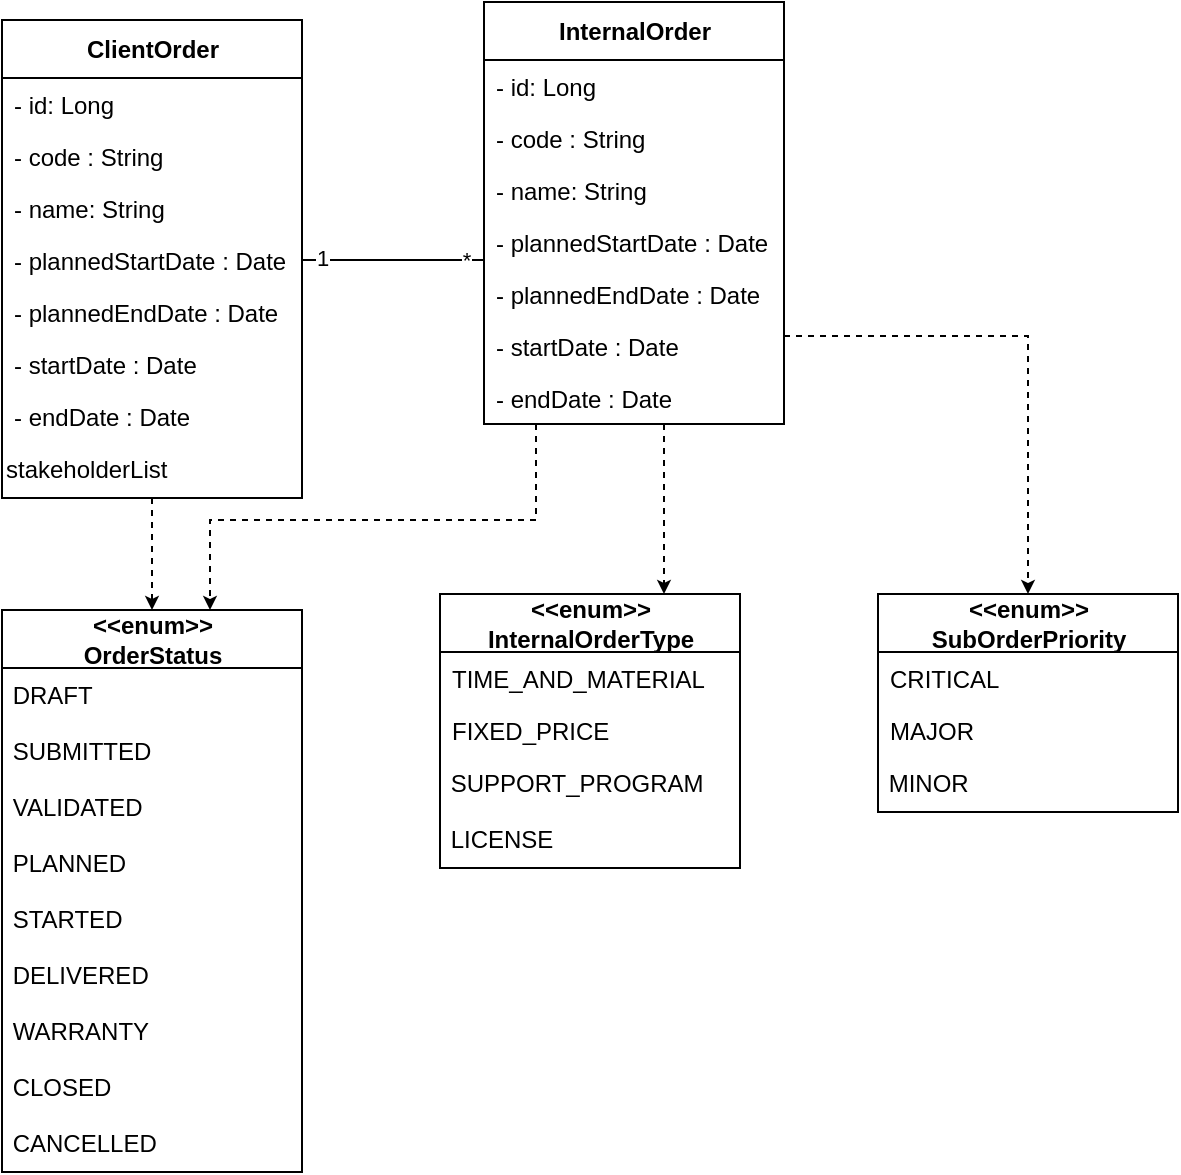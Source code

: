 <mxfile version="17.2.4" type="github">
  <diagram id="EuR3VpArMFBvW40rfFiC" name="Page-1">
    <mxGraphModel dx="595" dy="351" grid="0" gridSize="10" guides="1" tooltips="1" connect="1" arrows="1" fold="1" page="1" pageScale="1" pageWidth="827" pageHeight="1169" math="0" shadow="0">
      <root>
        <mxCell id="0" />
        <mxCell id="1" parent="0" />
        <mxCell id="rL0a_qPyrD0AK3357CQ7-1" value="&lt;b&gt;InternalOrder&lt;/b&gt;" style="swimlane;fontStyle=0;align=center;verticalAlign=middle;childLayout=stackLayout;horizontal=1;startSize=29;horizontalStack=0;resizeParent=1;resizeParentMax=0;resizeLast=0;collapsible=0;marginBottom=0;html=1;fontSize=12;labelPosition=center;verticalLabelPosition=middle;container=0;strokeColor=default;swimlaneLine=1;rounded=0;shadow=0;glass=0;sketch=0;perimeterSpacing=0;" parent="1" vertex="1">
          <mxGeometry x="394" y="203" width="150" height="211" as="geometry" />
        </mxCell>
        <mxCell id="rL0a_qPyrD0AK3357CQ7-2" value="- id: Long" style="text;strokeColor=none;fillColor=none;align=left;verticalAlign=top;spacingLeft=4;spacingRight=4;overflow=hidden;rotatable=0;points=[[0,0.5],[1,0.5]];portConstraint=eastwest;container=0;fontStyle=0" parent="rL0a_qPyrD0AK3357CQ7-1" vertex="1">
          <mxGeometry y="29" width="150" height="26" as="geometry" />
        </mxCell>
        <mxCell id="rL0a_qPyrD0AK3357CQ7-3" value="- code : String" style="text;strokeColor=none;fillColor=none;align=left;verticalAlign=top;spacingLeft=4;spacingRight=4;overflow=hidden;rotatable=0;points=[[0,0.5],[1,0.5]];portConstraint=eastwest;container=0;fontStyle=0" parent="rL0a_qPyrD0AK3357CQ7-1" vertex="1">
          <mxGeometry y="55" width="150" height="26" as="geometry" />
        </mxCell>
        <mxCell id="rL0a_qPyrD0AK3357CQ7-4" value="- name: String" style="text;strokeColor=none;fillColor=none;align=left;verticalAlign=top;spacingLeft=4;spacingRight=4;overflow=hidden;rotatable=0;points=[[0,0.5],[1,0.5]];portConstraint=eastwest;container=0;fontStyle=0" parent="rL0a_qPyrD0AK3357CQ7-1" vertex="1">
          <mxGeometry y="81" width="150" height="26" as="geometry" />
        </mxCell>
        <mxCell id="rL0a_qPyrD0AK3357CQ7-5" value="- plannedStartDate : Date" style="text;strokeColor=none;fillColor=none;align=left;verticalAlign=top;spacingLeft=4;spacingRight=4;overflow=hidden;rotatable=0;points=[[0,0.5],[1,0.5]];portConstraint=eastwest;container=0;fontStyle=0" parent="rL0a_qPyrD0AK3357CQ7-1" vertex="1">
          <mxGeometry y="107" width="150" height="26" as="geometry" />
        </mxCell>
        <mxCell id="rL0a_qPyrD0AK3357CQ7-6" value="- plannedEndDate : Date" style="text;strokeColor=none;fillColor=none;align=left;verticalAlign=top;spacingLeft=4;spacingRight=4;overflow=hidden;rotatable=0;points=[[0,0.5],[1,0.5]];portConstraint=eastwest;container=0;fontStyle=0" parent="rL0a_qPyrD0AK3357CQ7-1" vertex="1">
          <mxGeometry y="133" width="150" height="26" as="geometry" />
        </mxCell>
        <mxCell id="rL0a_qPyrD0AK3357CQ7-7" value="- startDate : Date" style="text;strokeColor=none;fillColor=none;align=left;verticalAlign=top;spacingLeft=4;spacingRight=4;overflow=hidden;rotatable=0;points=[[0,0.5],[1,0.5]];portConstraint=eastwest;container=0;fontStyle=0" parent="rL0a_qPyrD0AK3357CQ7-1" vertex="1">
          <mxGeometry y="159" width="150" height="26" as="geometry" />
        </mxCell>
        <mxCell id="rL0a_qPyrD0AK3357CQ7-8" value="- endDate : Date" style="text;strokeColor=none;fillColor=none;align=left;verticalAlign=top;spacingLeft=4;spacingRight=4;overflow=hidden;rotatable=0;points=[[0,0.5],[1,0.5]];portConstraint=eastwest;container=0;fontStyle=0" parent="rL0a_qPyrD0AK3357CQ7-1" vertex="1">
          <mxGeometry y="185" width="150" height="26" as="geometry" />
        </mxCell>
        <mxCell id="rL0a_qPyrD0AK3357CQ7-9" value="&lt;b&gt;&amp;lt;&amp;lt;enum&amp;gt;&amp;gt;&lt;br&gt;OrderStatus&lt;/b&gt;" style="swimlane;fontStyle=0;align=center;verticalAlign=middle;childLayout=stackLayout;horizontal=1;startSize=29;horizontalStack=0;resizeParent=1;resizeParentMax=0;resizeLast=0;collapsible=0;marginBottom=0;html=1;fontSize=12;labelPosition=center;verticalLabelPosition=middle;container=0;swimlaneLine=1;rounded=0;sketch=0;glass=0;" parent="1" vertex="1">
          <mxGeometry x="153" y="507" width="150" height="281" as="geometry" />
        </mxCell>
        <mxCell id="2ZZTmMsSaw752qg8GPPj-3" value="&lt;span&gt;&amp;nbsp;DRAFT&lt;/span&gt;" style="text;whiteSpace=wrap;html=1;fontStyle=0" vertex="1" parent="rL0a_qPyrD0AK3357CQ7-9">
          <mxGeometry y="29" width="150" height="28" as="geometry" />
        </mxCell>
        <mxCell id="2ZZTmMsSaw752qg8GPPj-1" value="&lt;span&gt;&amp;nbsp;SUBMITTED&lt;/span&gt;" style="text;whiteSpace=wrap;html=1;fontStyle=0" vertex="1" parent="rL0a_qPyrD0AK3357CQ7-9">
          <mxGeometry y="57" width="150" height="28" as="geometry" />
        </mxCell>
        <mxCell id="rL0a_qPyrD0AK3357CQ7-12" value="&amp;nbsp;VALIDATED" style="text;whiteSpace=wrap;html=1;fontStyle=0" parent="rL0a_qPyrD0AK3357CQ7-9" vertex="1">
          <mxGeometry y="85" width="150" height="28" as="geometry" />
        </mxCell>
        <mxCell id="rL0a_qPyrD0AK3357CQ7-13" value="&amp;nbsp;PLANNED" style="text;whiteSpace=wrap;html=1;fontStyle=0" parent="rL0a_qPyrD0AK3357CQ7-9" vertex="1">
          <mxGeometry y="113" width="150" height="28" as="geometry" />
        </mxCell>
        <mxCell id="rL0a_qPyrD0AK3357CQ7-14" value="&amp;nbsp;STARTED" style="text;whiteSpace=wrap;html=1;fontStyle=0" parent="rL0a_qPyrD0AK3357CQ7-9" vertex="1">
          <mxGeometry y="141" width="150" height="28" as="geometry" />
        </mxCell>
        <mxCell id="rL0a_qPyrD0AK3357CQ7-15" value="&amp;nbsp;DELIVERED" style="text;whiteSpace=wrap;html=1;fontStyle=0" parent="rL0a_qPyrD0AK3357CQ7-9" vertex="1">
          <mxGeometry y="169" width="150" height="28" as="geometry" />
        </mxCell>
        <mxCell id="rL0a_qPyrD0AK3357CQ7-16" value="&amp;nbsp;WARRANTY" style="text;whiteSpace=wrap;html=1;fontStyle=0" parent="rL0a_qPyrD0AK3357CQ7-9" vertex="1">
          <mxGeometry y="197" width="150" height="28" as="geometry" />
        </mxCell>
        <mxCell id="rL0a_qPyrD0AK3357CQ7-17" value="&amp;nbsp;CLOSED" style="text;whiteSpace=wrap;html=1;fontStyle=0" parent="rL0a_qPyrD0AK3357CQ7-9" vertex="1">
          <mxGeometry y="225" width="150" height="28" as="geometry" />
        </mxCell>
        <mxCell id="rL0a_qPyrD0AK3357CQ7-18" value="&amp;nbsp;CANCELLED" style="text;whiteSpace=wrap;html=1;fontStyle=0" parent="rL0a_qPyrD0AK3357CQ7-9" vertex="1">
          <mxGeometry y="253" width="150" height="28" as="geometry" />
        </mxCell>
        <mxCell id="rL0a_qPyrD0AK3357CQ7-19" value="&lt;b&gt;&amp;lt;&amp;lt;enum&amp;gt;&amp;gt;&lt;br&gt;InternalOrderType&lt;/b&gt;" style="swimlane;fontStyle=0;align=center;verticalAlign=middle;childLayout=stackLayout;horizontal=1;startSize=29;horizontalStack=0;resizeParent=1;resizeParentMax=0;resizeLast=0;collapsible=0;marginBottom=0;html=1;fontSize=12;labelPosition=center;verticalLabelPosition=middle;container=0;swimlaneLine=1;rounded=0;sketch=0;glass=0;" parent="1" vertex="1">
          <mxGeometry x="372" y="499" width="150" height="137" as="geometry" />
        </mxCell>
        <mxCell id="rL0a_qPyrD0AK3357CQ7-20" value="TIME_AND_MATERIAL" style="text;strokeColor=none;fillColor=none;align=left;verticalAlign=top;spacingLeft=4;spacingRight=4;overflow=hidden;rotatable=0;points=[[0,0.5],[1,0.5]];portConstraint=eastwest;container=0;fontStyle=0" parent="rL0a_qPyrD0AK3357CQ7-19" vertex="1">
          <mxGeometry y="29" width="150" height="26" as="geometry" />
        </mxCell>
        <mxCell id="rL0a_qPyrD0AK3357CQ7-21" value="FIXED_PRICE" style="text;strokeColor=none;fillColor=none;align=left;verticalAlign=top;spacingLeft=4;spacingRight=4;overflow=hidden;rotatable=0;points=[[0,0.5],[1,0.5]];portConstraint=eastwest;container=0;fontStyle=0" parent="rL0a_qPyrD0AK3357CQ7-19" vertex="1">
          <mxGeometry y="55" width="150" height="26" as="geometry" />
        </mxCell>
        <mxCell id="rL0a_qPyrD0AK3357CQ7-23" value="&amp;nbsp;SUPPORT_PROGRAM" style="text;whiteSpace=wrap;html=1;fontStyle=0" parent="rL0a_qPyrD0AK3357CQ7-19" vertex="1">
          <mxGeometry y="81" width="150" height="28" as="geometry" />
        </mxCell>
        <mxCell id="rL0a_qPyrD0AK3357CQ7-24" value="&amp;nbsp;LICENSE" style="text;whiteSpace=wrap;html=1;fontStyle=0" parent="rL0a_qPyrD0AK3357CQ7-19" vertex="1">
          <mxGeometry y="109" width="150" height="28" as="geometry" />
        </mxCell>
        <mxCell id="rL0a_qPyrD0AK3357CQ7-29" value="&lt;div&gt;&lt;b&gt;ClientOrder&lt;/b&gt;&lt;/div&gt;" style="swimlane;fontStyle=0;align=center;verticalAlign=middle;childLayout=stackLayout;horizontal=1;startSize=29;horizontalStack=0;resizeParent=1;resizeParentMax=0;resizeLast=0;collapsible=0;marginBottom=0;html=1;fontSize=12;labelPosition=center;verticalLabelPosition=middle;container=0;strokeColor=default;swimlaneLine=1;rounded=0;shadow=0;glass=0;sketch=0;perimeterSpacing=0;" parent="1" vertex="1">
          <mxGeometry x="153" y="212" width="150" height="239" as="geometry" />
        </mxCell>
        <mxCell id="rL0a_qPyrD0AK3357CQ7-30" value="- id: Long" style="text;strokeColor=none;fillColor=none;align=left;verticalAlign=top;spacingLeft=4;spacingRight=4;overflow=hidden;rotatable=0;points=[[0,0.5],[1,0.5]];portConstraint=eastwest;container=0;fontStyle=0" parent="rL0a_qPyrD0AK3357CQ7-29" vertex="1">
          <mxGeometry y="29" width="150" height="26" as="geometry" />
        </mxCell>
        <mxCell id="rL0a_qPyrD0AK3357CQ7-31" value="- code : String" style="text;strokeColor=none;fillColor=none;align=left;verticalAlign=top;spacingLeft=4;spacingRight=4;overflow=hidden;rotatable=0;points=[[0,0.5],[1,0.5]];portConstraint=eastwest;container=0;fontStyle=0" parent="rL0a_qPyrD0AK3357CQ7-29" vertex="1">
          <mxGeometry y="55" width="150" height="26" as="geometry" />
        </mxCell>
        <mxCell id="rL0a_qPyrD0AK3357CQ7-32" value="- name: String" style="text;strokeColor=none;fillColor=none;align=left;verticalAlign=top;spacingLeft=4;spacingRight=4;overflow=hidden;rotatable=0;points=[[0,0.5],[1,0.5]];portConstraint=eastwest;container=0;fontStyle=0" parent="rL0a_qPyrD0AK3357CQ7-29" vertex="1">
          <mxGeometry y="81" width="150" height="26" as="geometry" />
        </mxCell>
        <mxCell id="rL0a_qPyrD0AK3357CQ7-33" value="- plannedStartDate : Date" style="text;strokeColor=none;fillColor=none;align=left;verticalAlign=top;spacingLeft=4;spacingRight=4;overflow=hidden;rotatable=0;points=[[0,0.5],[1,0.5]];portConstraint=eastwest;container=0;fontStyle=0" parent="rL0a_qPyrD0AK3357CQ7-29" vertex="1">
          <mxGeometry y="107" width="150" height="26" as="geometry" />
        </mxCell>
        <mxCell id="rL0a_qPyrD0AK3357CQ7-34" value="- plannedEndDate : Date" style="text;strokeColor=none;fillColor=none;align=left;verticalAlign=top;spacingLeft=4;spacingRight=4;overflow=hidden;rotatable=0;points=[[0,0.5],[1,0.5]];portConstraint=eastwest;container=0;fontStyle=0" parent="rL0a_qPyrD0AK3357CQ7-29" vertex="1">
          <mxGeometry y="133" width="150" height="26" as="geometry" />
        </mxCell>
        <mxCell id="rL0a_qPyrD0AK3357CQ7-35" value="- startDate : Date" style="text;strokeColor=none;fillColor=none;align=left;verticalAlign=top;spacingLeft=4;spacingRight=4;overflow=hidden;rotatable=0;points=[[0,0.5],[1,0.5]];portConstraint=eastwest;container=0;fontStyle=0" parent="rL0a_qPyrD0AK3357CQ7-29" vertex="1">
          <mxGeometry y="159" width="150" height="26" as="geometry" />
        </mxCell>
        <mxCell id="rL0a_qPyrD0AK3357CQ7-36" value="- endDate : Date" style="text;strokeColor=none;fillColor=none;align=left;verticalAlign=top;spacingLeft=4;spacingRight=4;overflow=hidden;rotatable=0;points=[[0,0.5],[1,0.5]];portConstraint=eastwest;container=0;fontStyle=0" parent="rL0a_qPyrD0AK3357CQ7-29" vertex="1">
          <mxGeometry y="185" width="150" height="26" as="geometry" />
        </mxCell>
        <mxCell id="rL0a_qPyrD0AK3357CQ7-61" value="stakeholderList" style="text;whiteSpace=wrap;html=1;" parent="rL0a_qPyrD0AK3357CQ7-29" vertex="1">
          <mxGeometry y="211" width="150" height="28" as="geometry" />
        </mxCell>
        <mxCell id="rL0a_qPyrD0AK3357CQ7-39" style="edgeStyle=orthogonalEdgeStyle;rounded=0;orthogonalLoop=1;jettySize=auto;html=1;dashed=1;endSize=4;startSize=4;fontStyle=0" parent="1" source="rL0a_qPyrD0AK3357CQ7-1" target="rL0a_qPyrD0AK3357CQ7-9" edge="1">
          <mxGeometry relative="1" as="geometry">
            <mxPoint x="337" y="496" as="targetPoint" />
            <Array as="points">
              <mxPoint x="420" y="462" />
              <mxPoint x="257" y="462" />
            </Array>
          </mxGeometry>
        </mxCell>
        <mxCell id="rL0a_qPyrD0AK3357CQ7-40" style="edgeStyle=orthogonalEdgeStyle;rounded=0;orthogonalLoop=1;jettySize=auto;html=1;dashed=1;startSize=4;endSize=4;fontStyle=0" parent="1" source="rL0a_qPyrD0AK3357CQ7-29" target="rL0a_qPyrD0AK3357CQ7-9" edge="1">
          <mxGeometry relative="1" as="geometry">
            <Array as="points">
              <mxPoint x="210" y="525" />
            </Array>
          </mxGeometry>
        </mxCell>
        <mxCell id="rL0a_qPyrD0AK3357CQ7-41" style="edgeStyle=orthogonalEdgeStyle;rounded=0;orthogonalLoop=1;jettySize=auto;html=1;dashed=1;endSize=4;startSize=4;fontStyle=0" parent="1" source="rL0a_qPyrD0AK3357CQ7-1" target="rL0a_qPyrD0AK3357CQ7-19" edge="1">
          <mxGeometry relative="1" as="geometry">
            <Array as="points">
              <mxPoint x="484" y="469" />
              <mxPoint x="484" y="469" />
            </Array>
          </mxGeometry>
        </mxCell>
        <mxCell id="rL0a_qPyrD0AK3357CQ7-42" style="edgeStyle=orthogonalEdgeStyle;rounded=0;orthogonalLoop=1;jettySize=auto;html=1;startSize=4;endSize=4;endArrow=none;endFill=0;fontStyle=0" parent="1" source="rL0a_qPyrD0AK3357CQ7-33" target="rL0a_qPyrD0AK3357CQ7-1" edge="1">
          <mxGeometry relative="1" as="geometry">
            <Array as="points">
              <mxPoint x="377" y="332" />
              <mxPoint x="377" y="332" />
            </Array>
          </mxGeometry>
        </mxCell>
        <mxCell id="rL0a_qPyrD0AK3357CQ7-43" value="*" style="edgeLabel;html=1;align=center;verticalAlign=middle;resizable=0;points=[];fontStyle=0" parent="rL0a_qPyrD0AK3357CQ7-42" vertex="1" connectable="0">
          <mxGeometry x="0.787" relative="1" as="geometry">
            <mxPoint as="offset" />
          </mxGeometry>
        </mxCell>
        <mxCell id="rL0a_qPyrD0AK3357CQ7-44" value="1" style="edgeLabel;html=1;align=center;verticalAlign=middle;resizable=0;points=[];fontStyle=0" parent="rL0a_qPyrD0AK3357CQ7-42" vertex="1" connectable="0">
          <mxGeometry x="-0.78" y="1" relative="1" as="geometry">
            <mxPoint as="offset" />
          </mxGeometry>
        </mxCell>
        <mxCell id="rL0a_qPyrD0AK3357CQ7-54" value="&lt;b&gt;&amp;lt;&amp;lt;enum&amp;gt;&amp;gt;&lt;br&gt;&lt;span style=&quot;text-align: left&quot;&gt;SubOrderPriority&lt;/span&gt;&lt;/b&gt;" style="swimlane;fontStyle=0;align=center;verticalAlign=middle;childLayout=stackLayout;horizontal=1;startSize=29;horizontalStack=0;resizeParent=1;resizeParentMax=0;resizeLast=0;collapsible=0;marginBottom=0;html=1;fontSize=12;labelPosition=center;verticalLabelPosition=middle;container=0;swimlaneLine=1;rounded=0;sketch=0;glass=0;" parent="1" vertex="1">
          <mxGeometry x="591" y="499" width="150" height="109" as="geometry" />
        </mxCell>
        <mxCell id="rL0a_qPyrD0AK3357CQ7-55" value="CRITICAL" style="text;strokeColor=none;fillColor=none;align=left;verticalAlign=top;spacingLeft=4;spacingRight=4;overflow=hidden;rotatable=0;points=[[0,0.5],[1,0.5]];portConstraint=eastwest;container=0;fontStyle=0" parent="rL0a_qPyrD0AK3357CQ7-54" vertex="1">
          <mxGeometry y="29" width="150" height="26" as="geometry" />
        </mxCell>
        <mxCell id="rL0a_qPyrD0AK3357CQ7-56" value="MAJOR" style="text;strokeColor=none;fillColor=none;align=left;verticalAlign=top;spacingLeft=4;spacingRight=4;overflow=hidden;rotatable=0;points=[[0,0.5],[1,0.5]];portConstraint=eastwest;container=0;fontStyle=0" parent="rL0a_qPyrD0AK3357CQ7-54" vertex="1">
          <mxGeometry y="55" width="150" height="26" as="geometry" />
        </mxCell>
        <mxCell id="rL0a_qPyrD0AK3357CQ7-57" value="&amp;nbsp;MINOR" style="text;whiteSpace=wrap;html=1;fontStyle=0" parent="rL0a_qPyrD0AK3357CQ7-54" vertex="1">
          <mxGeometry y="81" width="150" height="28" as="geometry" />
        </mxCell>
        <mxCell id="rL0a_qPyrD0AK3357CQ7-60" style="edgeStyle=orthogonalEdgeStyle;rounded=0;orthogonalLoop=1;jettySize=auto;html=1;endArrow=classic;endFill=1;startSize=4;endSize=4;dashed=1;" parent="1" source="rL0a_qPyrD0AK3357CQ7-1" target="rL0a_qPyrD0AK3357CQ7-54" edge="1">
          <mxGeometry relative="1" as="geometry">
            <Array as="points">
              <mxPoint x="666" y="370" />
            </Array>
          </mxGeometry>
        </mxCell>
      </root>
    </mxGraphModel>
  </diagram>
</mxfile>
